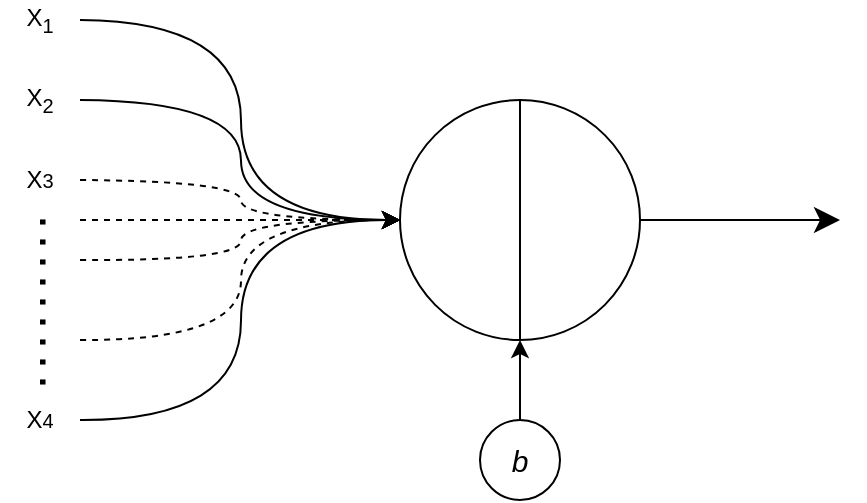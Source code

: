 <mxfile version="13.10.4" type="github">
  <diagram id="di-ddq-g-4reDUPYfn3K" name="Page-1">
    <mxGraphModel dx="1038" dy="580" grid="1" gridSize="10" guides="1" tooltips="1" connect="1" arrows="1" fold="1" page="1" pageScale="1" pageWidth="827" pageHeight="1169" math="0" shadow="0">
      <root>
        <mxCell id="0" />
        <mxCell id="1" parent="0" />
        <mxCell id="HnycrJeS-ZUGLE_cSRpv-1" value="" style="ellipse;whiteSpace=wrap;html=1;aspect=fixed;" vertex="1" parent="1">
          <mxGeometry x="360" y="200" width="120" height="120" as="geometry" />
        </mxCell>
        <mxCell id="HnycrJeS-ZUGLE_cSRpv-2" value="" style="endArrow=none;html=1;entryX=0.5;entryY=0;entryDx=0;entryDy=0;exitX=0.5;exitY=1;exitDx=0;exitDy=0;" edge="1" parent="1" source="HnycrJeS-ZUGLE_cSRpv-1" target="HnycrJeS-ZUGLE_cSRpv-1">
          <mxGeometry width="50" height="50" relative="1" as="geometry">
            <mxPoint x="390" y="320" as="sourcePoint" />
            <mxPoint x="440" y="270" as="targetPoint" />
          </mxGeometry>
        </mxCell>
        <mxCell id="HnycrJeS-ZUGLE_cSRpv-3" value="&lt;i&gt;&lt;font style=&quot;font-size: 15px&quot;&gt;b&lt;/font&gt;&lt;/i&gt;" style="ellipse;whiteSpace=wrap;html=1;aspect=fixed;" vertex="1" parent="1">
          <mxGeometry x="400" y="360" width="40" height="40" as="geometry" />
        </mxCell>
        <mxCell id="HnycrJeS-ZUGLE_cSRpv-4" value="" style="endArrow=classic;html=1;exitX=0.5;exitY=0;exitDx=0;exitDy=0;entryX=0.5;entryY=1;entryDx=0;entryDy=0;" edge="1" parent="1" source="HnycrJeS-ZUGLE_cSRpv-3" target="HnycrJeS-ZUGLE_cSRpv-1">
          <mxGeometry width="50" height="50" relative="1" as="geometry">
            <mxPoint x="390" y="320" as="sourcePoint" />
            <mxPoint x="440" y="270" as="targetPoint" />
          </mxGeometry>
        </mxCell>
        <mxCell id="HnycrJeS-ZUGLE_cSRpv-5" value="" style="endArrow=classic;html=1;entryX=0;entryY=0.5;entryDx=0;entryDy=0;edgeStyle=orthogonalEdgeStyle;curved=1;" edge="1" parent="1" target="HnycrJeS-ZUGLE_cSRpv-1">
          <mxGeometry width="50" height="50" relative="1" as="geometry">
            <mxPoint x="200" y="160" as="sourcePoint" />
            <mxPoint x="440" y="270" as="targetPoint" />
          </mxGeometry>
        </mxCell>
        <mxCell id="HnycrJeS-ZUGLE_cSRpv-6" value="" style="endArrow=classic;html=1;entryX=0;entryY=0.5;entryDx=0;entryDy=0;edgeStyle=orthogonalEdgeStyle;curved=1;" edge="1" parent="1" target="HnycrJeS-ZUGLE_cSRpv-1">
          <mxGeometry width="50" height="50" relative="1" as="geometry">
            <mxPoint x="200" y="360" as="sourcePoint" />
            <mxPoint x="380" y="280" as="targetPoint" />
          </mxGeometry>
        </mxCell>
        <mxCell id="HnycrJeS-ZUGLE_cSRpv-7" value="" style="endArrow=classic;html=1;entryX=0;entryY=0.5;entryDx=0;entryDy=0;edgeStyle=orthogonalEdgeStyle;curved=1;" edge="1" parent="1" target="HnycrJeS-ZUGLE_cSRpv-1">
          <mxGeometry width="50" height="50" relative="1" as="geometry">
            <mxPoint x="200" y="200" as="sourcePoint" />
            <mxPoint x="380" y="280" as="targetPoint" />
          </mxGeometry>
        </mxCell>
        <mxCell id="HnycrJeS-ZUGLE_cSRpv-8" value="" style="endArrow=classic;html=1;entryX=0;entryY=0.5;entryDx=0;entryDy=0;edgeStyle=orthogonalEdgeStyle;curved=1;dashed=1;" edge="1" parent="1" target="HnycrJeS-ZUGLE_cSRpv-1">
          <mxGeometry width="50" height="50" relative="1" as="geometry">
            <mxPoint x="200" y="320" as="sourcePoint" />
            <mxPoint x="380" y="280" as="targetPoint" />
          </mxGeometry>
        </mxCell>
        <mxCell id="HnycrJeS-ZUGLE_cSRpv-9" value="" style="endArrow=classic;html=1;entryX=0;entryY=0.5;entryDx=0;entryDy=0;edgeStyle=orthogonalEdgeStyle;curved=1;dashed=1;" edge="1" parent="1" target="HnycrJeS-ZUGLE_cSRpv-1">
          <mxGeometry width="50" height="50" relative="1" as="geometry">
            <mxPoint x="200" y="280" as="sourcePoint" />
            <mxPoint x="380" y="280" as="targetPoint" />
          </mxGeometry>
        </mxCell>
        <mxCell id="HnycrJeS-ZUGLE_cSRpv-10" value="" style="endArrow=classic;html=1;entryX=0;entryY=0.5;entryDx=0;entryDy=0;edgeStyle=orthogonalEdgeStyle;curved=1;dashed=1;" edge="1" parent="1" target="HnycrJeS-ZUGLE_cSRpv-1">
          <mxGeometry width="50" height="50" relative="1" as="geometry">
            <mxPoint x="200" y="240" as="sourcePoint" />
            <mxPoint x="380" y="280" as="targetPoint" />
          </mxGeometry>
        </mxCell>
        <mxCell id="HnycrJeS-ZUGLE_cSRpv-11" value="" style="endArrow=classic;html=1;entryX=0;entryY=0.5;entryDx=0;entryDy=0;dashed=1;" edge="1" parent="1" target="HnycrJeS-ZUGLE_cSRpv-1">
          <mxGeometry width="50" height="50" relative="1" as="geometry">
            <mxPoint x="200" y="260" as="sourcePoint" />
            <mxPoint x="440" y="270" as="targetPoint" />
          </mxGeometry>
        </mxCell>
        <mxCell id="HnycrJeS-ZUGLE_cSRpv-13" value="&lt;font size=&quot;1&quot;&gt;&lt;b style=&quot;font-size: 18px&quot;&gt;. . . . . . . . .&lt;/b&gt;&lt;/font&gt;" style="text;html=1;strokeColor=none;fillColor=none;align=center;verticalAlign=bottom;whiteSpace=wrap;rounded=0;labelPosition=center;verticalLabelPosition=middle;horizontal=1;rotation=90;" vertex="1" parent="1">
          <mxGeometry x="120" y="293" width="120" height="15" as="geometry" />
        </mxCell>
        <mxCell id="HnycrJeS-ZUGLE_cSRpv-20" value="X&lt;sub&gt;1&lt;/sub&gt;" style="text;html=1;strokeColor=none;fillColor=none;align=center;verticalAlign=middle;whiteSpace=wrap;rounded=0;" vertex="1" parent="1">
          <mxGeometry x="160" y="150" width="40" height="20" as="geometry" />
        </mxCell>
        <mxCell id="HnycrJeS-ZUGLE_cSRpv-21" value="X&lt;sub&gt;2&lt;/sub&gt;" style="text;html=1;strokeColor=none;fillColor=none;align=center;verticalAlign=middle;whiteSpace=wrap;rounded=0;" vertex="1" parent="1">
          <mxGeometry x="160" y="190" width="40" height="20" as="geometry" />
        </mxCell>
        <mxCell id="HnycrJeS-ZUGLE_cSRpv-22" value="X&lt;span style=&quot;font-size: 10px&quot;&gt;3&lt;/span&gt;" style="text;html=1;strokeColor=none;fillColor=none;align=center;verticalAlign=middle;whiteSpace=wrap;rounded=0;" vertex="1" parent="1">
          <mxGeometry x="160" y="230" width="40" height="20" as="geometry" />
        </mxCell>
        <mxCell id="HnycrJeS-ZUGLE_cSRpv-23" value="X&lt;span style=&quot;font-size: 10px&quot;&gt;4&lt;/span&gt;" style="text;html=1;strokeColor=none;fillColor=none;align=center;verticalAlign=middle;whiteSpace=wrap;rounded=0;" vertex="1" parent="1">
          <mxGeometry x="160" y="350" width="40" height="20" as="geometry" />
        </mxCell>
        <mxCell id="HnycrJeS-ZUGLE_cSRpv-24" value="" style="endArrow=classic;html=1;exitX=1;exitY=0.5;exitDx=0;exitDy=0;endSize=10;" edge="1" parent="1" source="HnycrJeS-ZUGLE_cSRpv-1">
          <mxGeometry width="50" height="50" relative="1" as="geometry">
            <mxPoint x="390" y="250" as="sourcePoint" />
            <mxPoint x="580" y="260" as="targetPoint" />
          </mxGeometry>
        </mxCell>
      </root>
    </mxGraphModel>
  </diagram>
</mxfile>
